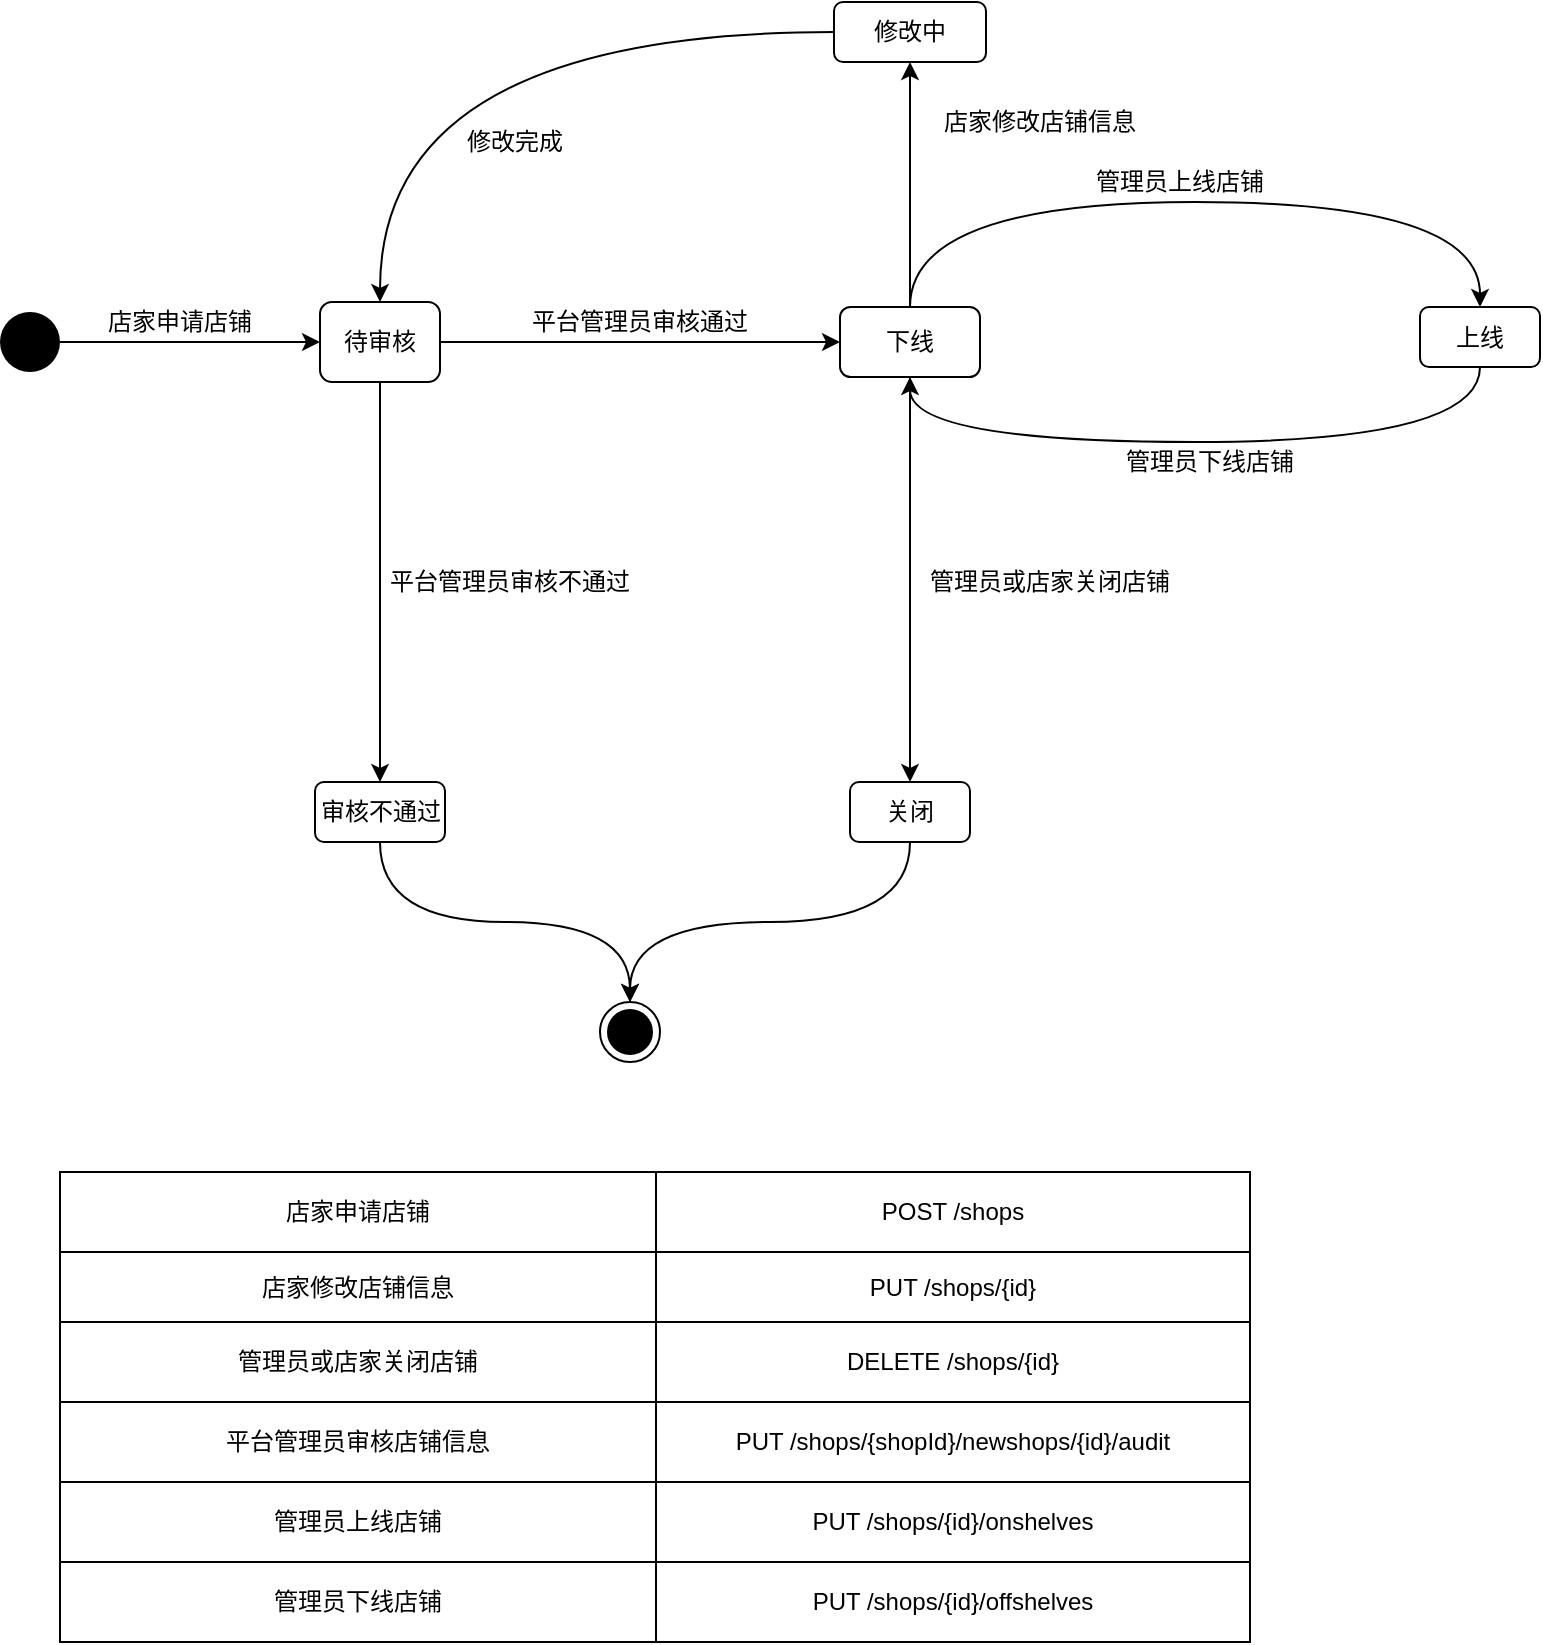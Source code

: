 <mxfile version="13.8.8" type="github">
  <diagram id="f4GU_SZOco51rCdxYfq5" name="Page-1">
    <mxGraphModel dx="1038" dy="580" grid="1" gridSize="10" guides="1" tooltips="1" connect="1" arrows="1" fold="1" page="1" pageScale="1" pageWidth="827" pageHeight="1169" math="0" shadow="0">
      <root>
        <mxCell id="0" />
        <mxCell id="1" parent="0" />
        <mxCell id="pAuS6gzdpbVWniIww7L_-3" style="edgeStyle=orthogonalEdgeStyle;rounded=0;orthogonalLoop=1;jettySize=auto;html=1;exitX=1;exitY=0.5;exitDx=0;exitDy=0;entryX=0;entryY=0.5;entryDx=0;entryDy=0;" parent="1" source="pAuS6gzdpbVWniIww7L_-1" target="pAuS6gzdpbVWniIww7L_-2" edge="1">
          <mxGeometry relative="1" as="geometry" />
        </mxCell>
        <mxCell id="pAuS6gzdpbVWniIww7L_-1" value="" style="ellipse;fillColor=#000000;strokeColor=none;" parent="1" vertex="1">
          <mxGeometry x="20" y="155" width="30" height="30" as="geometry" />
        </mxCell>
        <mxCell id="pAuS6gzdpbVWniIww7L_-7" style="edgeStyle=orthogonalEdgeStyle;rounded=0;orthogonalLoop=1;jettySize=auto;html=1;exitX=1;exitY=0.5;exitDx=0;exitDy=0;entryX=0;entryY=0.5;entryDx=0;entryDy=0;" parent="1" source="pAuS6gzdpbVWniIww7L_-2" target="pAuS6gzdpbVWniIww7L_-5" edge="1">
          <mxGeometry relative="1" as="geometry" />
        </mxCell>
        <mxCell id="pAuS6gzdpbVWniIww7L_-10" style="edgeStyle=orthogonalEdgeStyle;rounded=0;orthogonalLoop=1;jettySize=auto;html=1;exitX=0.5;exitY=1;exitDx=0;exitDy=0;" parent="1" source="pAuS6gzdpbVWniIww7L_-2" target="pAuS6gzdpbVWniIww7L_-9" edge="1">
          <mxGeometry relative="1" as="geometry" />
        </mxCell>
        <mxCell id="pAuS6gzdpbVWniIww7L_-2" value="待审核" style="rounded=1;whiteSpace=wrap;html=1;" parent="1" vertex="1">
          <mxGeometry x="180" y="150" width="60" height="40" as="geometry" />
        </mxCell>
        <mxCell id="pAuS6gzdpbVWniIww7L_-4" value="店家申请店铺" style="text;html=1;strokeColor=none;fillColor=none;align=center;verticalAlign=middle;whiteSpace=wrap;rounded=0;" parent="1" vertex="1">
          <mxGeometry x="70" y="150" width="80" height="20" as="geometry" />
        </mxCell>
        <mxCell id="pAuS6gzdpbVWniIww7L_-13" style="edgeStyle=orthogonalEdgeStyle;rounded=0;orthogonalLoop=1;jettySize=auto;html=1;exitX=0.5;exitY=1;exitDx=0;exitDy=0;entryX=0.5;entryY=0;entryDx=0;entryDy=0;" parent="1" source="pAuS6gzdpbVWniIww7L_-5" target="pAuS6gzdpbVWniIww7L_-12" edge="1">
          <mxGeometry relative="1" as="geometry" />
        </mxCell>
        <mxCell id="pAuS6gzdpbVWniIww7L_-16" style="edgeStyle=orthogonalEdgeStyle;rounded=0;orthogonalLoop=1;jettySize=auto;html=1;exitX=0.5;exitY=0;exitDx=0;exitDy=0;entryX=0.5;entryY=0;entryDx=0;entryDy=0;curved=1;" parent="1" source="pAuS6gzdpbVWniIww7L_-5" target="pAuS6gzdpbVWniIww7L_-15" edge="1">
          <mxGeometry relative="1" as="geometry">
            <Array as="points">
              <mxPoint x="475" y="100" />
              <mxPoint x="760" y="100" />
            </Array>
          </mxGeometry>
        </mxCell>
        <mxCell id="pAuS6gzdpbVWniIww7L_-22" style="edgeStyle=orthogonalEdgeStyle;curved=1;rounded=0;orthogonalLoop=1;jettySize=auto;html=1;exitX=0.5;exitY=0;exitDx=0;exitDy=0;entryX=0.5;entryY=1;entryDx=0;entryDy=0;" parent="1" source="pAuS6gzdpbVWniIww7L_-5" target="pAuS6gzdpbVWniIww7L_-21" edge="1">
          <mxGeometry relative="1" as="geometry" />
        </mxCell>
        <mxCell id="pAuS6gzdpbVWniIww7L_-5" value="下线" style="rounded=1;whiteSpace=wrap;html=1;" parent="1" vertex="1">
          <mxGeometry x="440" y="152.5" width="70" height="35" as="geometry" />
        </mxCell>
        <mxCell id="pAuS6gzdpbVWniIww7L_-8" value="平台管理员审核通过" style="text;html=1;strokeColor=none;fillColor=none;align=center;verticalAlign=middle;whiteSpace=wrap;rounded=0;" parent="1" vertex="1">
          <mxGeometry x="270" y="150" width="140" height="20" as="geometry" />
        </mxCell>
        <mxCell id="pAuS6gzdpbVWniIww7L_-27" style="edgeStyle=orthogonalEdgeStyle;curved=1;rounded=0;orthogonalLoop=1;jettySize=auto;html=1;exitX=0.5;exitY=1;exitDx=0;exitDy=0;entryX=0.5;entryY=0;entryDx=0;entryDy=0;" parent="1" source="pAuS6gzdpbVWniIww7L_-9" target="pAuS6gzdpbVWniIww7L_-26" edge="1">
          <mxGeometry relative="1" as="geometry" />
        </mxCell>
        <mxCell id="pAuS6gzdpbVWniIww7L_-9" value="审核不通过" style="rounded=1;whiteSpace=wrap;html=1;" parent="1" vertex="1">
          <mxGeometry x="177.5" y="390" width="65" height="30" as="geometry" />
        </mxCell>
        <mxCell id="pAuS6gzdpbVWniIww7L_-11" value="平台管理员审核不通过" style="text;html=1;strokeColor=none;fillColor=none;align=center;verticalAlign=middle;whiteSpace=wrap;rounded=0;" parent="1" vertex="1">
          <mxGeometry x="210" y="280" width="130" height="20" as="geometry" />
        </mxCell>
        <mxCell id="pAuS6gzdpbVWniIww7L_-28" style="edgeStyle=orthogonalEdgeStyle;curved=1;rounded=0;orthogonalLoop=1;jettySize=auto;html=1;exitX=0.5;exitY=1;exitDx=0;exitDy=0;entryX=0.5;entryY=0;entryDx=0;entryDy=0;" parent="1" source="pAuS6gzdpbVWniIww7L_-12" target="pAuS6gzdpbVWniIww7L_-26" edge="1">
          <mxGeometry relative="1" as="geometry" />
        </mxCell>
        <mxCell id="pAuS6gzdpbVWniIww7L_-12" value="关闭" style="rounded=1;whiteSpace=wrap;html=1;" parent="1" vertex="1">
          <mxGeometry x="445" y="390" width="60" height="30" as="geometry" />
        </mxCell>
        <mxCell id="pAuS6gzdpbVWniIww7L_-14" value="管理员或店家关闭店铺" style="text;html=1;strokeColor=none;fillColor=none;align=center;verticalAlign=middle;whiteSpace=wrap;rounded=0;" parent="1" vertex="1">
          <mxGeometry x="480" y="280" width="130" height="20" as="geometry" />
        </mxCell>
        <mxCell id="pAuS6gzdpbVWniIww7L_-19" style="edgeStyle=orthogonalEdgeStyle;curved=1;rounded=0;orthogonalLoop=1;jettySize=auto;html=1;exitX=0.5;exitY=1;exitDx=0;exitDy=0;entryX=0.5;entryY=1;entryDx=0;entryDy=0;" parent="1" source="pAuS6gzdpbVWniIww7L_-15" target="pAuS6gzdpbVWniIww7L_-5" edge="1">
          <mxGeometry relative="1" as="geometry">
            <Array as="points">
              <mxPoint x="760" y="220" />
              <mxPoint x="475" y="220" />
            </Array>
          </mxGeometry>
        </mxCell>
        <mxCell id="pAuS6gzdpbVWniIww7L_-15" value="上线" style="rounded=1;whiteSpace=wrap;html=1;" parent="1" vertex="1">
          <mxGeometry x="730" y="152.5" width="60" height="30" as="geometry" />
        </mxCell>
        <mxCell id="pAuS6gzdpbVWniIww7L_-17" value="管理员上线店铺" style="text;html=1;strokeColor=none;fillColor=none;align=center;verticalAlign=middle;whiteSpace=wrap;rounded=0;" parent="1" vertex="1">
          <mxGeometry x="550" y="80" width="120" height="20" as="geometry" />
        </mxCell>
        <mxCell id="pAuS6gzdpbVWniIww7L_-20" value="管理员下线店铺" style="text;html=1;strokeColor=none;fillColor=none;align=center;verticalAlign=middle;whiteSpace=wrap;rounded=0;" parent="1" vertex="1">
          <mxGeometry x="560" y="220" width="130" height="20" as="geometry" />
        </mxCell>
        <mxCell id="pAuS6gzdpbVWniIww7L_-24" style="edgeStyle=orthogonalEdgeStyle;curved=1;rounded=0;orthogonalLoop=1;jettySize=auto;html=1;exitX=0;exitY=0.5;exitDx=0;exitDy=0;entryX=0.5;entryY=0;entryDx=0;entryDy=0;" parent="1" source="pAuS6gzdpbVWniIww7L_-21" target="pAuS6gzdpbVWniIww7L_-2" edge="1">
          <mxGeometry relative="1" as="geometry" />
        </mxCell>
        <mxCell id="pAuS6gzdpbVWniIww7L_-21" value="修改中" style="rounded=1;whiteSpace=wrap;html=1;" parent="1" vertex="1">
          <mxGeometry x="437" width="76" height="30" as="geometry" />
        </mxCell>
        <mxCell id="pAuS6gzdpbVWniIww7L_-23" value="店家修改店铺信息" style="text;html=1;strokeColor=none;fillColor=none;align=center;verticalAlign=middle;whiteSpace=wrap;rounded=0;" parent="1" vertex="1">
          <mxGeometry x="480" y="50" width="120" height="20" as="geometry" />
        </mxCell>
        <mxCell id="pAuS6gzdpbVWniIww7L_-25" value="修改完成" style="text;html=1;strokeColor=none;fillColor=none;align=center;verticalAlign=middle;whiteSpace=wrap;rounded=0;" parent="1" vertex="1">
          <mxGeometry x="245" y="60" width="65" height="20" as="geometry" />
        </mxCell>
        <mxCell id="pAuS6gzdpbVWniIww7L_-26" value="" style="ellipse;html=1;shape=endState;fillColor=#000000;strokeColor=#000000;" parent="1" vertex="1">
          <mxGeometry x="320" y="500" width="30" height="30" as="geometry" />
        </mxCell>
        <mxCell id="OFbY5vUx1tpyC1LfaEJA-1" value="" style="shape=table;html=1;whiteSpace=wrap;startSize=0;container=1;collapsible=0;childLayout=tableLayout;" vertex="1" parent="1">
          <mxGeometry x="50" y="585" width="595" height="235" as="geometry" />
        </mxCell>
        <mxCell id="OFbY5vUx1tpyC1LfaEJA-2" value="" style="shape=partialRectangle;html=1;whiteSpace=wrap;collapsible=0;dropTarget=0;pointerEvents=0;fillColor=none;top=0;left=0;bottom=0;right=0;points=[[0,0.5],[1,0.5]];portConstraint=eastwest;" vertex="1" parent="OFbY5vUx1tpyC1LfaEJA-1">
          <mxGeometry width="595" height="40" as="geometry" />
        </mxCell>
        <mxCell id="OFbY5vUx1tpyC1LfaEJA-3" value="店家申请店铺" style="shape=partialRectangle;html=1;whiteSpace=wrap;connectable=0;overflow=hidden;fillColor=none;top=0;left=0;bottom=0;right=0;" vertex="1" parent="OFbY5vUx1tpyC1LfaEJA-2">
          <mxGeometry width="298" height="40" as="geometry" />
        </mxCell>
        <mxCell id="OFbY5vUx1tpyC1LfaEJA-4" value="POST /shops" style="shape=partialRectangle;html=1;whiteSpace=wrap;connectable=0;overflow=hidden;fillColor=none;top=0;left=0;bottom=0;right=0;" vertex="1" parent="OFbY5vUx1tpyC1LfaEJA-2">
          <mxGeometry x="298" width="297" height="40" as="geometry" />
        </mxCell>
        <mxCell id="OFbY5vUx1tpyC1LfaEJA-5" value="" style="shape=partialRectangle;html=1;whiteSpace=wrap;collapsible=0;dropTarget=0;pointerEvents=0;fillColor=none;top=0;left=0;bottom=0;right=0;points=[[0,0.5],[1,0.5]];portConstraint=eastwest;" vertex="1" parent="OFbY5vUx1tpyC1LfaEJA-1">
          <mxGeometry y="40" width="595" height="35" as="geometry" />
        </mxCell>
        <mxCell id="OFbY5vUx1tpyC1LfaEJA-6" value="店家修改店铺信息" style="shape=partialRectangle;html=1;whiteSpace=wrap;connectable=0;overflow=hidden;fillColor=none;top=0;left=0;bottom=0;right=0;" vertex="1" parent="OFbY5vUx1tpyC1LfaEJA-5">
          <mxGeometry width="298" height="35" as="geometry" />
        </mxCell>
        <mxCell id="OFbY5vUx1tpyC1LfaEJA-7" value="PUT /shops/{id}" style="shape=partialRectangle;html=1;whiteSpace=wrap;connectable=0;overflow=hidden;fillColor=none;top=0;left=0;bottom=0;right=0;" vertex="1" parent="OFbY5vUx1tpyC1LfaEJA-5">
          <mxGeometry x="298" width="297" height="35" as="geometry" />
        </mxCell>
        <mxCell id="OFbY5vUx1tpyC1LfaEJA-8" value="" style="shape=partialRectangle;html=1;whiteSpace=wrap;collapsible=0;dropTarget=0;pointerEvents=0;fillColor=none;top=0;left=0;bottom=0;right=0;points=[[0,0.5],[1,0.5]];portConstraint=eastwest;" vertex="1" parent="OFbY5vUx1tpyC1LfaEJA-1">
          <mxGeometry y="75" width="595" height="40" as="geometry" />
        </mxCell>
        <mxCell id="OFbY5vUx1tpyC1LfaEJA-9" value="管理员或店家关闭店铺" style="shape=partialRectangle;html=1;whiteSpace=wrap;connectable=0;overflow=hidden;fillColor=none;top=0;left=0;bottom=0;right=0;" vertex="1" parent="OFbY5vUx1tpyC1LfaEJA-8">
          <mxGeometry width="298" height="40" as="geometry" />
        </mxCell>
        <mxCell id="OFbY5vUx1tpyC1LfaEJA-10" value="DELETE /shops/{id}" style="shape=partialRectangle;html=1;whiteSpace=wrap;connectable=0;overflow=hidden;fillColor=none;top=0;left=0;bottom=0;right=0;" vertex="1" parent="OFbY5vUx1tpyC1LfaEJA-8">
          <mxGeometry x="298" width="297" height="40" as="geometry" />
        </mxCell>
        <mxCell id="OFbY5vUx1tpyC1LfaEJA-11" value="" style="shape=partialRectangle;html=1;whiteSpace=wrap;collapsible=0;dropTarget=0;pointerEvents=0;fillColor=none;top=0;left=0;bottom=0;right=0;points=[[0,0.5],[1,0.5]];portConstraint=eastwest;" vertex="1" parent="OFbY5vUx1tpyC1LfaEJA-1">
          <mxGeometry y="115" width="595" height="40" as="geometry" />
        </mxCell>
        <mxCell id="OFbY5vUx1tpyC1LfaEJA-12" value="平台管理员审核店铺信息" style="shape=partialRectangle;html=1;whiteSpace=wrap;connectable=0;overflow=hidden;fillColor=none;top=0;left=0;bottom=0;right=0;" vertex="1" parent="OFbY5vUx1tpyC1LfaEJA-11">
          <mxGeometry width="298" height="40" as="geometry" />
        </mxCell>
        <mxCell id="OFbY5vUx1tpyC1LfaEJA-13" value="PUT /shops/{shopId}/newshops/{id}/audit" style="shape=partialRectangle;html=1;whiteSpace=wrap;connectable=0;overflow=hidden;fillColor=none;top=0;left=0;bottom=0;right=0;" vertex="1" parent="OFbY5vUx1tpyC1LfaEJA-11">
          <mxGeometry x="298" width="297" height="40" as="geometry" />
        </mxCell>
        <mxCell id="OFbY5vUx1tpyC1LfaEJA-14" value="" style="shape=partialRectangle;html=1;whiteSpace=wrap;collapsible=0;dropTarget=0;pointerEvents=0;fillColor=none;top=0;left=0;bottom=0;right=0;points=[[0,0.5],[1,0.5]];portConstraint=eastwest;" vertex="1" parent="OFbY5vUx1tpyC1LfaEJA-1">
          <mxGeometry y="155" width="595" height="40" as="geometry" />
        </mxCell>
        <mxCell id="OFbY5vUx1tpyC1LfaEJA-15" value="管理员上线店铺" style="shape=partialRectangle;html=1;whiteSpace=wrap;connectable=0;overflow=hidden;fillColor=none;top=0;left=0;bottom=0;right=0;" vertex="1" parent="OFbY5vUx1tpyC1LfaEJA-14">
          <mxGeometry width="298" height="40" as="geometry" />
        </mxCell>
        <mxCell id="OFbY5vUx1tpyC1LfaEJA-16" value="PUT /shops/{id}/onshelves" style="shape=partialRectangle;html=1;whiteSpace=wrap;connectable=0;overflow=hidden;fillColor=none;top=0;left=0;bottom=0;right=0;" vertex="1" parent="OFbY5vUx1tpyC1LfaEJA-14">
          <mxGeometry x="298" width="297" height="40" as="geometry" />
        </mxCell>
        <mxCell id="OFbY5vUx1tpyC1LfaEJA-17" value="" style="shape=partialRectangle;html=1;whiteSpace=wrap;collapsible=0;dropTarget=0;pointerEvents=0;fillColor=none;top=0;left=0;bottom=0;right=0;points=[[0,0.5],[1,0.5]];portConstraint=eastwest;" vertex="1" parent="OFbY5vUx1tpyC1LfaEJA-1">
          <mxGeometry y="195" width="595" height="40" as="geometry" />
        </mxCell>
        <mxCell id="OFbY5vUx1tpyC1LfaEJA-18" value="管理员下线店铺" style="shape=partialRectangle;html=1;whiteSpace=wrap;connectable=0;overflow=hidden;fillColor=none;top=0;left=0;bottom=0;right=0;" vertex="1" parent="OFbY5vUx1tpyC1LfaEJA-17">
          <mxGeometry width="298" height="40" as="geometry" />
        </mxCell>
        <mxCell id="OFbY5vUx1tpyC1LfaEJA-19" value="PUT /shops/{id}/offshelves" style="shape=partialRectangle;html=1;whiteSpace=wrap;connectable=0;overflow=hidden;fillColor=none;top=0;left=0;bottom=0;right=0;" vertex="1" parent="OFbY5vUx1tpyC1LfaEJA-17">
          <mxGeometry x="298" width="297" height="40" as="geometry" />
        </mxCell>
      </root>
    </mxGraphModel>
  </diagram>
</mxfile>
